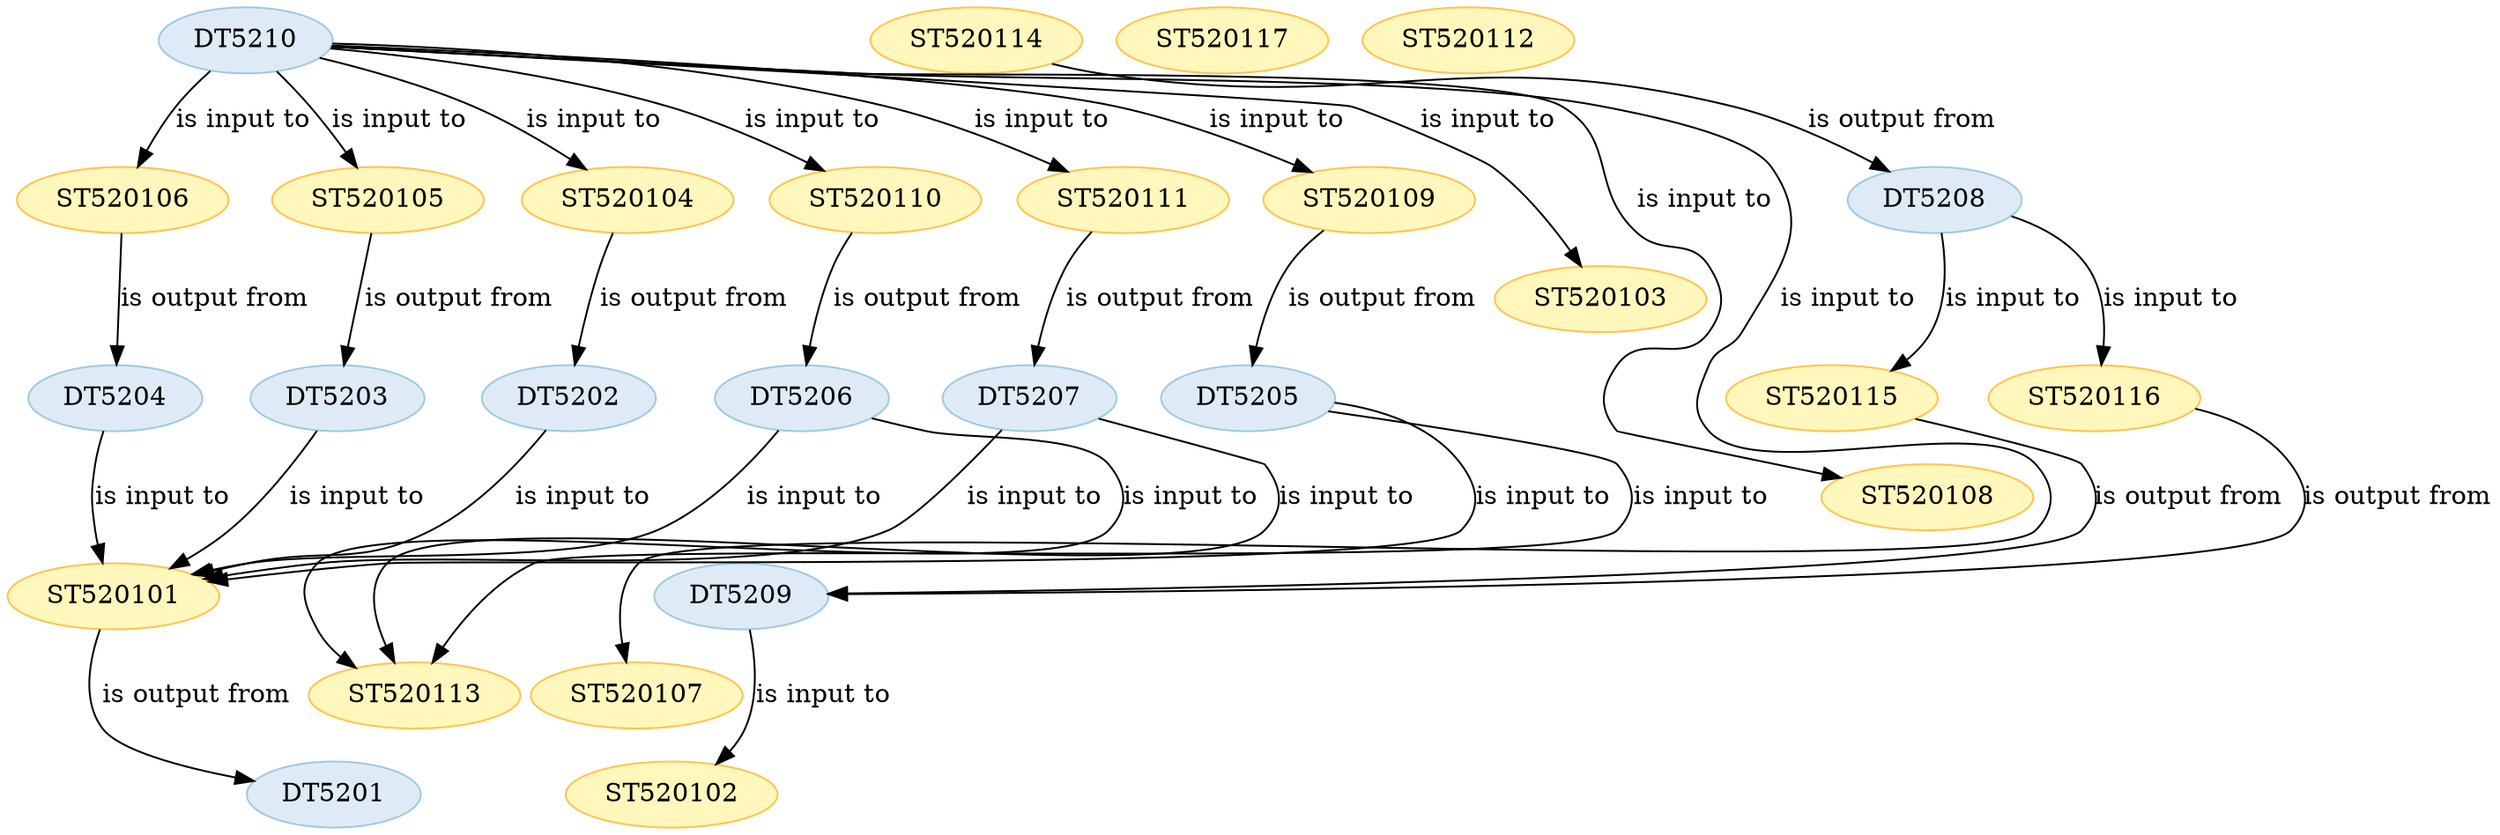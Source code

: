 strict digraph {


	"DT5202" [ color="2", colorscheme="blues3", fillcolor="1", style="filled",  weight=0 ];

	"DT5202" -> "ST520101" [ label="is input to", labeltooltip="DT5202 - is input to - ST520101",  weight=0 ];

	"ST520110" [ color="2", colorscheme="ylorbr3", fillcolor="1", style="filled",  weight=0 ];

	"ST520110" -> "DT5206" [ label="is output from", labeltooltip="DT5206 - is output from - ST520110",  weight=0 ];

	"ST520103" [ color="2", colorscheme="ylorbr3", fillcolor="1", style="filled",  weight=0 ];

	"ST520108" [ color="2", colorscheme="ylorbr3", fillcolor="1", style="filled",  weight=0 ];

	"DT5201" [ color="2", colorscheme="blues3", fillcolor="1", style="filled",  weight=0 ];

	"ST520114" [ color="2", colorscheme="ylorbr3", fillcolor="1", style="filled",  weight=0 ];

	"ST520114" -> "DT5208" [ label="is output from", labeltooltip="DT5208 - is output from - ST520114",  weight=0 ];

	"ST520102" [ color="2", colorscheme="ylorbr3", fillcolor="1", style="filled",  weight=0 ];

	"ST520106" [ color="2", colorscheme="ylorbr3", fillcolor="1", style="filled",  weight=0 ];

	"ST520106" -> "DT5204" [ label="is output from", labeltooltip="DT5204 - is output from - ST520106",  weight=0 ];

	"DT5203" [ color="2", colorscheme="blues3", fillcolor="1", style="filled",  weight=0 ];

	"DT5203" -> "ST520101" [ label="is input to", labeltooltip="DT5203 - is input to - ST520101",  weight=0 ];

	"DT5207" [ color="2", colorscheme="blues3", fillcolor="1", style="filled",  weight=0 ];

	"DT5207" -> "ST520101" [ label="is input to", labeltooltip="DT5207 - is input to - ST520101",  weight=0 ];

	"DT5207" -> "ST520113" [ label="is input to", labeltooltip="DT5207 - is input to - ST520113",  weight=0 ];

	"ST520104" [ color="2", colorscheme="ylorbr3", fillcolor="1", style="filled",  weight=0 ];

	"ST520104" -> "DT5202" [ label="is output from", labeltooltip="DT5202 - is output from - ST520104",  weight=0 ];

	"ST520115" [ color="2", colorscheme="ylorbr3", fillcolor="1", style="filled",  weight=0 ];

	"ST520115" -> "DT5209" [ label="is output from", labeltooltip="DT5209 - is output from - ST520115",  weight=0 ];

	"ST520101" [ color="2", colorscheme="ylorbr3", fillcolor="1", style="filled",  weight=0 ];

	"ST520101" -> "DT5201" [ label="is output from", labeltooltip="DT5201 - is output from - ST520101",  weight=0 ];

	"DT5209" [ color="2", colorscheme="blues3", fillcolor="1", style="filled",  weight=0 ];

	"DT5209" -> "ST520102" [ label="is input to", labeltooltip="DT5209 - is input to - ST520102",  weight=0 ];

	"DT5205" [ color="2", colorscheme="blues3", fillcolor="1", style="filled",  weight=0 ];

	"DT5205" -> "ST520101" [ label="is input to", labeltooltip="DT5205 - is input to - ST520101",  weight=0 ];

	"DT5205" -> "ST520113" [ label="is input to", labeltooltip="DT5205 - is input to - ST520113",  weight=0 ];

	"ST520113" [ color="2", colorscheme="ylorbr3", fillcolor="1", style="filled",  weight=0 ];

	"ST520117" [ color="2", colorscheme="ylorbr3", fillcolor="1", style="filled",  weight=0 ];

	"DT5208" [ color="2", colorscheme="blues3", fillcolor="1", style="filled",  weight=0 ];

	"DT5208" -> "ST520115" [ label="is input to", labeltooltip="DT5208 - is input to - ST520115",  weight=0 ];

	"DT5208" -> "ST520116" [ label="is input to", labeltooltip="DT5208 - is input to - ST520116",  weight=0 ];

	"ST520105" [ color="2", colorscheme="ylorbr3", fillcolor="1", style="filled",  weight=0 ];

	"ST520105" -> "DT5203" [ label="is output from", labeltooltip="DT5203 - is output from - ST520105",  weight=0 ];

	"DT5204" [ color="2", colorscheme="blues3", fillcolor="1", style="filled",  weight=0 ];

	"DT5204" -> "ST520101" [ label="is input to", labeltooltip="DT5204 - is input to - ST520101",  weight=0 ];

	"ST520107" [ color="2", colorscheme="ylorbr3", fillcolor="1", style="filled",  weight=0 ];

	"ST520111" [ color="2", colorscheme="ylorbr3", fillcolor="1", style="filled",  weight=0 ];

	"ST520111" -> "DT5207" [ label="is output from", labeltooltip="DT5207 - is output from - ST520111",  weight=0 ];

	"ST520116" [ color="2", colorscheme="ylorbr3", fillcolor="1", style="filled",  weight=0 ];

	"ST520116" -> "DT5209" [ label="is output from", labeltooltip="DT5209 - is output from - ST520116",  weight=0 ];

	"DT5206" [ color="2", colorscheme="blues3", fillcolor="1", style="filled",  weight=0 ];

	"DT5206" -> "ST520101" [ label="is input to", labeltooltip="DT5206 - is input to - ST520101",  weight=0 ];

	"DT5206" -> "ST520113" [ label="is input to", labeltooltip="DT5206 - is input to - ST520113",  weight=0 ];

	"DT5210" [ color="2", colorscheme="blues3", fillcolor="1", style="filled",  weight=0 ];

	"DT5210" -> "ST520108" [ label="is input to", labeltooltip="DT5210 - is input to - ST520108",  weight=0 ];

	"DT5210" -> "ST520110" [ label="is input to", labeltooltip="DT5210 - is input to - ST520110",  weight=0 ];

	"DT5210" -> "ST520104" [ label="is input to", labeltooltip="DT5210 - is input to - ST520104",  weight=0 ];

	"DT5210" -> "ST520106" [ label="is input to", labeltooltip="DT5210 - is input to - ST520106",  weight=0 ];

	"DT5210" -> "ST520109" [ label="is input to", labeltooltip="DT5210 - is input to - ST520109",  weight=0 ];

	"DT5210" -> "ST520103" [ label="is input to", labeltooltip="DT5210 - is input to - ST520103",  weight=0 ];

	"DT5210" -> "ST520105" [ label="is input to", labeltooltip="DT5210 - is input to - ST520105",  weight=0 ];

	"DT5210" -> "ST520107" [ label="is input to", labeltooltip="DT5210 - is input to - ST520107",  weight=0 ];

	"DT5210" -> "ST520111" [ label="is input to", labeltooltip="DT5210 - is input to - ST520111",  weight=0 ];

	"ST520109" [ color="2", colorscheme="ylorbr3", fillcolor="1", style="filled",  weight=0 ];

	"ST520109" -> "DT5205" [ label="is output from", labeltooltip="DT5205 - is output from - ST520109",  weight=0 ];

	"ST520112" [ color="2", colorscheme="ylorbr3", fillcolor="1", style="filled",  weight=0 ];

}
